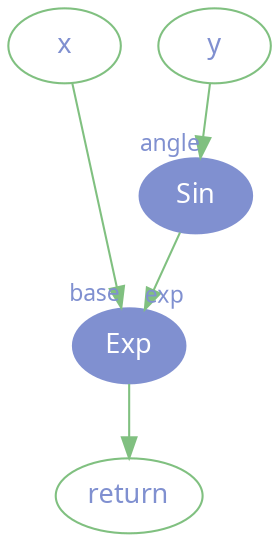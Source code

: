 digraph G {
	node [style=filled,color="#8090d0",fontsize=13,fontname="go",fontcolor="white"];
	edge [labelfontname="go",labelfontsize=11,labelfontcolor="#8090d0",color="#80c080"];
	//
	x [shape=ellipse,style="",fontcolor="#8090d0",color="#80c080"];
	y [shape=ellipse,style="",fontcolor="#8090d0",color="#80c080"];
	return [shape=ellipse,style="",fontcolor="#8090d0",color="#80c080"];
	//
	{ rank = same; x; y; }
	{ rank = source; x; y; }
	{ rank = sink; return; }
	//
	sin_1 -> exp_1 [headlabel="exp"];
	//
	exp_1 [label="Exp"];
	sin_1 [label="Sin"];
	//
	x -> exp_1 [headlabel="base"];
	y -> sin_1 [headlabel="angle"];
	exp_1 -> return;
}
